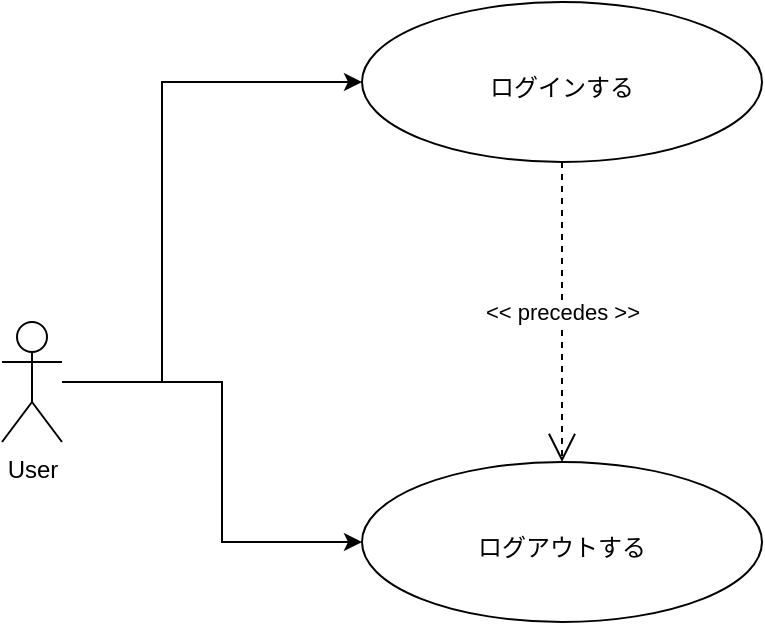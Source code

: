 <mxfile version="13.10.0" type="embed">
    <diagram id="mxkedsr__enCRsbNVsCK" name="Page-1">
        <mxGraphModel dx="688" dy="580" grid="1" gridSize="10" guides="1" tooltips="1" connect="1" arrows="1" fold="1" page="1" pageScale="1" pageWidth="827" pageHeight="1169" math="0" shadow="0">
            <root>
                <mxCell id="0"/>
                <mxCell id="1" parent="0"/>
                <mxCell id="22" value="" style="edgeStyle=orthogonalEdgeStyle;rounded=0;orthogonalLoop=1;jettySize=auto;html=1;entryX=0;entryY=0.5;entryDx=0;entryDy=0;" parent="1" source="2" target="21" edge="1">
                    <mxGeometry relative="1" as="geometry">
                        <Array as="points">
                            <mxPoint x="170" y="270"/>
                            <mxPoint x="170" y="120"/>
                        </Array>
                        <mxPoint x="260" y="120" as="targetPoint"/>
                    </mxGeometry>
                </mxCell>
                <mxCell id="2" value="User" style="shape=umlActor;verticalLabelPosition=bottom;verticalAlign=top;html=1;" parent="1" vertex="1">
                    <mxGeometry x="90" y="240" width="30" height="60" as="geometry"/>
                </mxCell>
                <mxCell id="21" value="&lt;br&gt;&lt;br&gt;ログインする" style="ellipse;whiteSpace=wrap;html=1;verticalAlign=top;" parent="1" vertex="1">
                    <mxGeometry x="270" y="80" width="200" height="80" as="geometry"/>
                </mxCell>
                <mxCell id="28" value="&lt;br&gt;&lt;br&gt;ログアウトする" style="ellipse;whiteSpace=wrap;html=1;verticalAlign=top;" parent="1" vertex="1">
                    <mxGeometry x="270" y="310" width="200" height="80" as="geometry"/>
                </mxCell>
                <mxCell id="30" value="&amp;lt;&amp;lt; precedes &amp;gt;&amp;gt;" style="endArrow=open;endSize=12;dashed=1;html=1;" parent="1" source="21" target="28" edge="1">
                    <mxGeometry width="160" relative="1" as="geometry">
                        <mxPoint x="370" y="250" as="sourcePoint"/>
                        <mxPoint x="412.773" y="46.563" as="targetPoint"/>
                    </mxGeometry>
                </mxCell>
                <mxCell id="32" value="" style="edgeStyle=orthogonalEdgeStyle;rounded=0;orthogonalLoop=1;jettySize=auto;html=1;" parent="1" source="2" target="28" edge="1">
                    <mxGeometry relative="1" as="geometry">
                        <mxPoint x="-170" y="250" as="sourcePoint"/>
                        <mxPoint x="300" y="330" as="targetPoint"/>
                        <Array as="points">
                            <mxPoint x="200" y="270"/>
                            <mxPoint x="200" y="350"/>
                        </Array>
                    </mxGeometry>
                </mxCell>
            </root>
        </mxGraphModel>
    </diagram>
</mxfile>